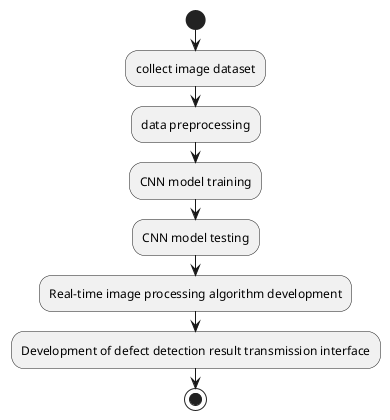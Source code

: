 @startuml
start
:collect image dataset;
:data preprocessing;
:CNN model training;
:CNN model testing;
:Real-time image processing algorithm development;
:Development of defect detection result transmission interface;
stop
@enduml


